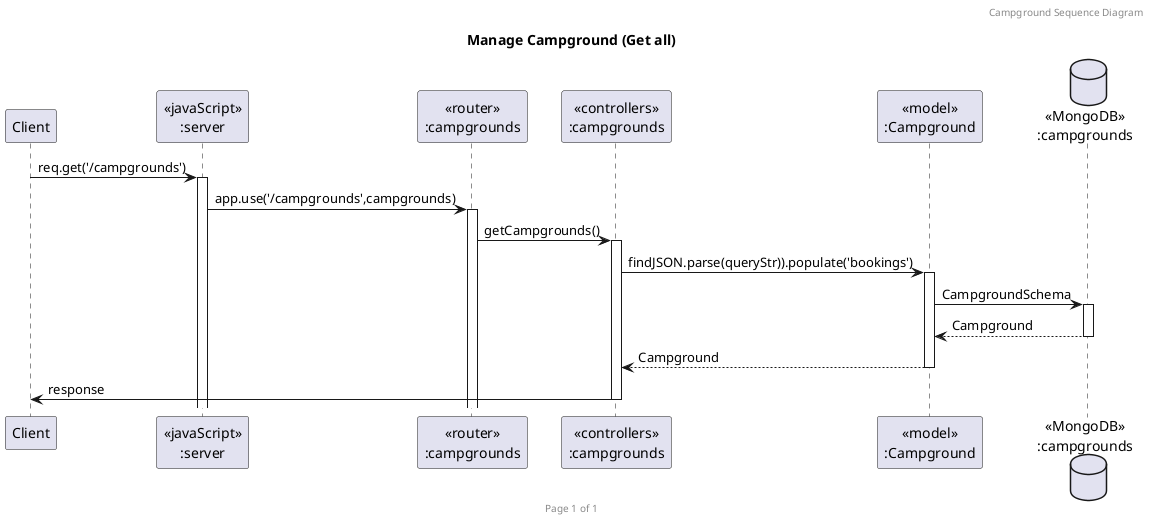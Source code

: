 @startuml getall-campground

header Campground Sequence Diagram
footer Page %page% of %lastpage%
title "Manage Campground (Get all)"

participant "Client" as client
participant "<<javaScript>>\n:server" as server
participant "<<router>>\n:campgrounds" as routerCampgrounds
participant "<<controllers>>\n:campgrounds" as controllersCampgrounds
participant "<<model>>\n:Campground" as modelCampground
database "<<MongoDB>>\n:campgrounds" as CampgroundsDatabase

client->server ++:req.get('/campgrounds')
server->routerCampgrounds ++:app.use('/campgrounds',campgrounds)
routerCampgrounds -> controllersCampgrounds ++:getCampgrounds()
controllersCampgrounds->modelCampground ++:findJSON.parse(queryStr)).populate('bookings')
modelCampground ->CampgroundsDatabase ++: CampgroundSchema
CampgroundsDatabase --> modelCampground --: Campground
controllersCampgrounds <-- modelCampground --:Campground
controllersCampgrounds->client --:response

@enduml
